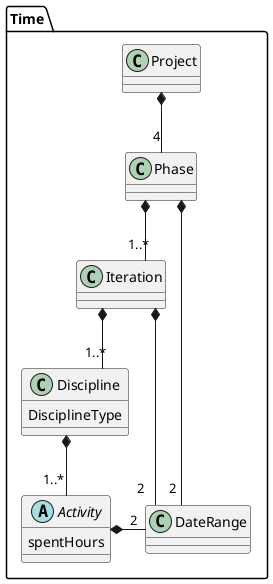@startuml
top to bottom direction
skinparam Linetype ortho
'Discipline: Intervalo de tiempo, tiene la misma fecha inicio final, que su iteración

'Cada fase finaliza con un hito. Cada hito se determina por la disponibilidad de un
'conjunto de artefactos, es decir un conjunto de modelos o documentos que han sido
'desarrollados hasta alcanzar un estado predefinido.

'Milestone relacionado con los artefactos que se entregan

Class Time.Project
Class Time.Phase
Class Time.Iteration
Class Time.Discipline {
DisciplineType
}
Abstract Class Time.Activity {
 spentHours
}

Time.Project *-- "4" Time.Phase
Time.Phase *-- "1..*" Time.Iteration
Time.Iteration *-- "1..*" Time.Discipline
Time.Discipline *-- "1..*" Time.Activity

Time.Phase *-- "2" Time.DateRange
Time.Iteration *-- "2" Time.DateRange
Time.Activity *- "2" Time.DateRange
@enduml
